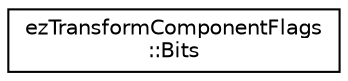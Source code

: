 digraph "Graphical Class Hierarchy"
{
 // LATEX_PDF_SIZE
  edge [fontname="Helvetica",fontsize="10",labelfontname="Helvetica",labelfontsize="10"];
  node [fontname="Helvetica",fontsize="10",shape=record];
  rankdir="LR";
  Node0 [label="ezTransformComponentFlags\l::Bits",height=0.2,width=0.4,color="black", fillcolor="white", style="filled",URL="$d0/d27/structez_transform_component_flags_1_1_bits.htm",tooltip=" "];
}
